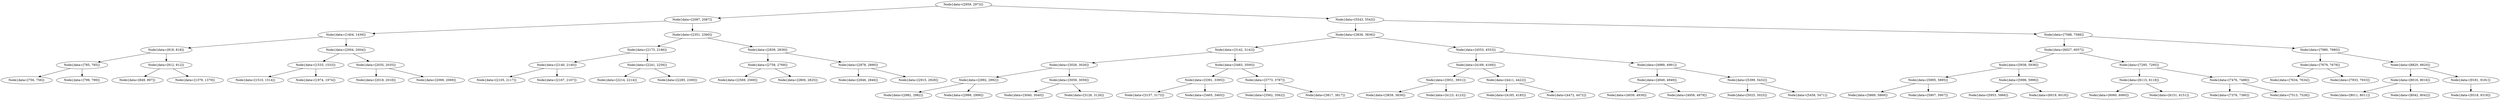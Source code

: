 digraph G{
1397967893 [label="Node{data=[2959, 2973]}"]
1397967893 -> 813708458
813708458 [label="Node{data=[2087, 2087]}"]
813708458 -> 1841717388
1841717388 [label="Node{data=[1404, 1439]}"]
1841717388 -> 1338749285
1338749285 [label="Node{data=[818, 818]}"]
1338749285 -> 103907181
103907181 [label="Node{data=[785, 785]}"]
103907181 -> 933576293
933576293 [label="Node{data=[756, 756]}"]
103907181 -> 1773791773
1773791773 [label="Node{data=[799, 799]}"]
1338749285 -> 2070626006
2070626006 [label="Node{data=[912, 912]}"]
2070626006 -> 1982659777
1982659777 [label="Node{data=[849, 897]}"]
2070626006 -> 1759818359
1759818359 [label="Node{data=[1379, 1379]}"]
1841717388 -> 1319847028
1319847028 [label="Node{data=[2004, 2004]}"]
1319847028 -> 1821662969
1821662969 [label="Node{data=[1533, 1533]}"]
1821662969 -> 2102361438
2102361438 [label="Node{data=[1510, 1514]}"]
1821662969 -> 821370762
821370762 [label="Node{data=[1974, 1974]}"]
1319847028 -> 610891012
610891012 [label="Node{data=[2035, 2035]}"]
610891012 -> 1782875366
1782875366 [label="Node{data=[2018, 2018]}"]
610891012 -> 1818730877
1818730877 [label="Node{data=[2069, 2069]}"]
813708458 -> 1962342964
1962342964 [label="Node{data=[2351, 2360]}"]
1962342964 -> 458776827
458776827 [label="Node{data=[2173, 2186]}"]
458776827 -> 1433777346
1433777346 [label="Node{data=[2140, 2140]}"]
1433777346 -> 80255832
80255832 [label="Node{data=[2105, 2117]}"]
1433777346 -> 1194129071
1194129071 [label="Node{data=[2167, 2167]}"]
458776827 -> 531306761
531306761 [label="Node{data=[2241, 2256]}"]
531306761 -> 1736474010
1736474010 [label="Node{data=[2214, 2214]}"]
531306761 -> 659699817
659699817 [label="Node{data=[2285, 2300]}"]
1962342964 -> 132856738
132856738 [label="Node{data=[2839, 2839]}"]
132856738 -> 1078925575
1078925575 [label="Node{data=[2758, 2769]}"]
1078925575 -> 608686137
608686137 [label="Node{data=[2569, 2569]}"]
1078925575 -> 316683688
316683688 [label="Node{data=[2800, 2825]}"]
132856738 -> 1275603581
1275603581 [label="Node{data=[2878, 2890]}"]
1275603581 -> 1958188506
1958188506 [label="Node{data=[2846, 2846]}"]
1275603581 -> 1852527981
1852527981 [label="Node{data=[2915, 2928]}"]
1397967893 -> 2100654205
2100654205 [label="Node{data=[5543, 5543]}"]
2100654205 -> 1893987940
1893987940 [label="Node{data=[3836, 3836]}"]
1893987940 -> 951231719
951231719 [label="Node{data=[3142, 3142]}"]
951231719 -> 214326945
214326945 [label="Node{data=[3026, 3026]}"]
214326945 -> 1512464860
1512464860 [label="Node{data=[2992, 2992]}"]
1512464860 -> 890895402
890895402 [label="Node{data=[2982, 2982]}"]
1512464860 -> 404874226
404874226 [label="Node{data=[2999, 2999]}"]
214326945 -> 648840449
648840449 [label="Node{data=[3059, 3059]}"]
648840449 -> 1332557961
1332557961 [label="Node{data=[3040, 3040]}"]
648840449 -> 904881634
904881634 [label="Node{data=[3126, 3126]}"]
951231719 -> 583413470
583413470 [label="Node{data=[3483, 3500]}"]
583413470 -> 1619010314
1619010314 [label="Node{data=[3391, 3395]}"]
1619010314 -> 1175447267
1175447267 [label="Node{data=[3157, 3173]}"]
1619010314 -> 142691253
142691253 [label="Node{data=[3465, 3465]}"]
583413470 -> 455226533
455226533 [label="Node{data=[3773, 3787]}"]
455226533 -> 2052836536
2052836536 [label="Node{data=[3562, 3562]}"]
455226533 -> 1138361838
1138361838 [label="Node{data=[3817, 3817]}"]
1893987940 -> 1099178691
1099178691 [label="Node{data=[4553, 4553]}"]
1099178691 -> 1267315018
1267315018 [label="Node{data=[4169, 4169]}"]
1267315018 -> 1863555727
1863555727 [label="Node{data=[3931, 3931]}"]
1863555727 -> 2096437238
2096437238 [label="Node{data=[3839, 3839]}"]
1863555727 -> 470266001
470266001 [label="Node{data=[4123, 4123]}"]
1267315018 -> 444748218
444748218 [label="Node{data=[4411, 4422]}"]
444748218 -> 1773561735
1773561735 [label="Node{data=[4185, 4185]}"]
444748218 -> 1026066400
1026066400 [label="Node{data=[4472, 4472]}"]
1099178691 -> 478817260
478817260 [label="Node{data=[4989, 4991]}"]
478817260 -> 336442950
336442950 [label="Node{data=[4949, 4949]}"]
336442950 -> 1314742559
1314742559 [label="Node{data=[4939, 4939]}"]
336442950 -> 934537395
934537395 [label="Node{data=[4958, 4979]}"]
478817260 -> 2058055906
2058055906 [label="Node{data=[5399, 5432]}"]
2058055906 -> 57497207
57497207 [label="Node{data=[5025, 5025]}"]
2058055906 -> 639470236
639470236 [label="Node{data=[5458, 5471]}"]
2100654205 -> 239278236
239278236 [label="Node{data=[7588, 7588]}"]
239278236 -> 802051542
802051542 [label="Node{data=[6027, 6057]}"]
802051542 -> 1190752438
1190752438 [label="Node{data=[5938, 5938]}"]
1190752438 -> 217734047
217734047 [label="Node{data=[5895, 5895]}"]
217734047 -> 443229540
443229540 [label="Node{data=[5869, 5869]}"]
217734047 -> 1205248794
1205248794 [label="Node{data=[5907, 5907]}"]
1190752438 -> 1244071830
1244071830 [label="Node{data=[5996, 5996]}"]
1244071830 -> 350194670
350194670 [label="Node{data=[5953, 5966]}"]
1244071830 -> 1474092052
1474092052 [label="Node{data=[6019, 6019]}"]
802051542 -> 627080070
627080070 [label="Node{data=[7295, 7295]}"]
627080070 -> 1460257547
1460257547 [label="Node{data=[6115, 6118]}"]
1460257547 -> 1071751935
1071751935 [label="Node{data=[6060, 6060]}"]
1460257547 -> 250410347
250410347 [label="Node{data=[6151, 6151]}"]
627080070 -> 687215483
687215483 [label="Node{data=[7476, 7488]}"]
687215483 -> 830381301
830381301 [label="Node{data=[7376, 7380]}"]
687215483 -> 54142591
54142591 [label="Node{data=[7513, 7528]}"]
239278236 -> 1788136670
1788136670 [label="Node{data=[7980, 7980]}"]
1788136670 -> 1918990140
1918990140 [label="Node{data=[7679, 7679]}"]
1918990140 -> 935187633
935187633 [label="Node{data=[7634, 7634]}"]
1918990140 -> 1701184999
1701184999 [label="Node{data=[7933, 7933]}"]
1788136670 -> 702076841
702076841 [label="Node{data=[8820, 8820]}"]
702076841 -> 1350143289
1350143289 [label="Node{data=[8016, 8016]}"]
1350143289 -> 163107803
163107803 [label="Node{data=[8011, 8011]}"]
1350143289 -> 1545905718
1545905718 [label="Node{data=[8042, 8042]}"]
702076841 -> 858670980
858670980 [label="Node{data=[9181, 9181]}"]
858670980 -> 790758557
790758557 [label="Node{data=[9318, 9318]}"]
}